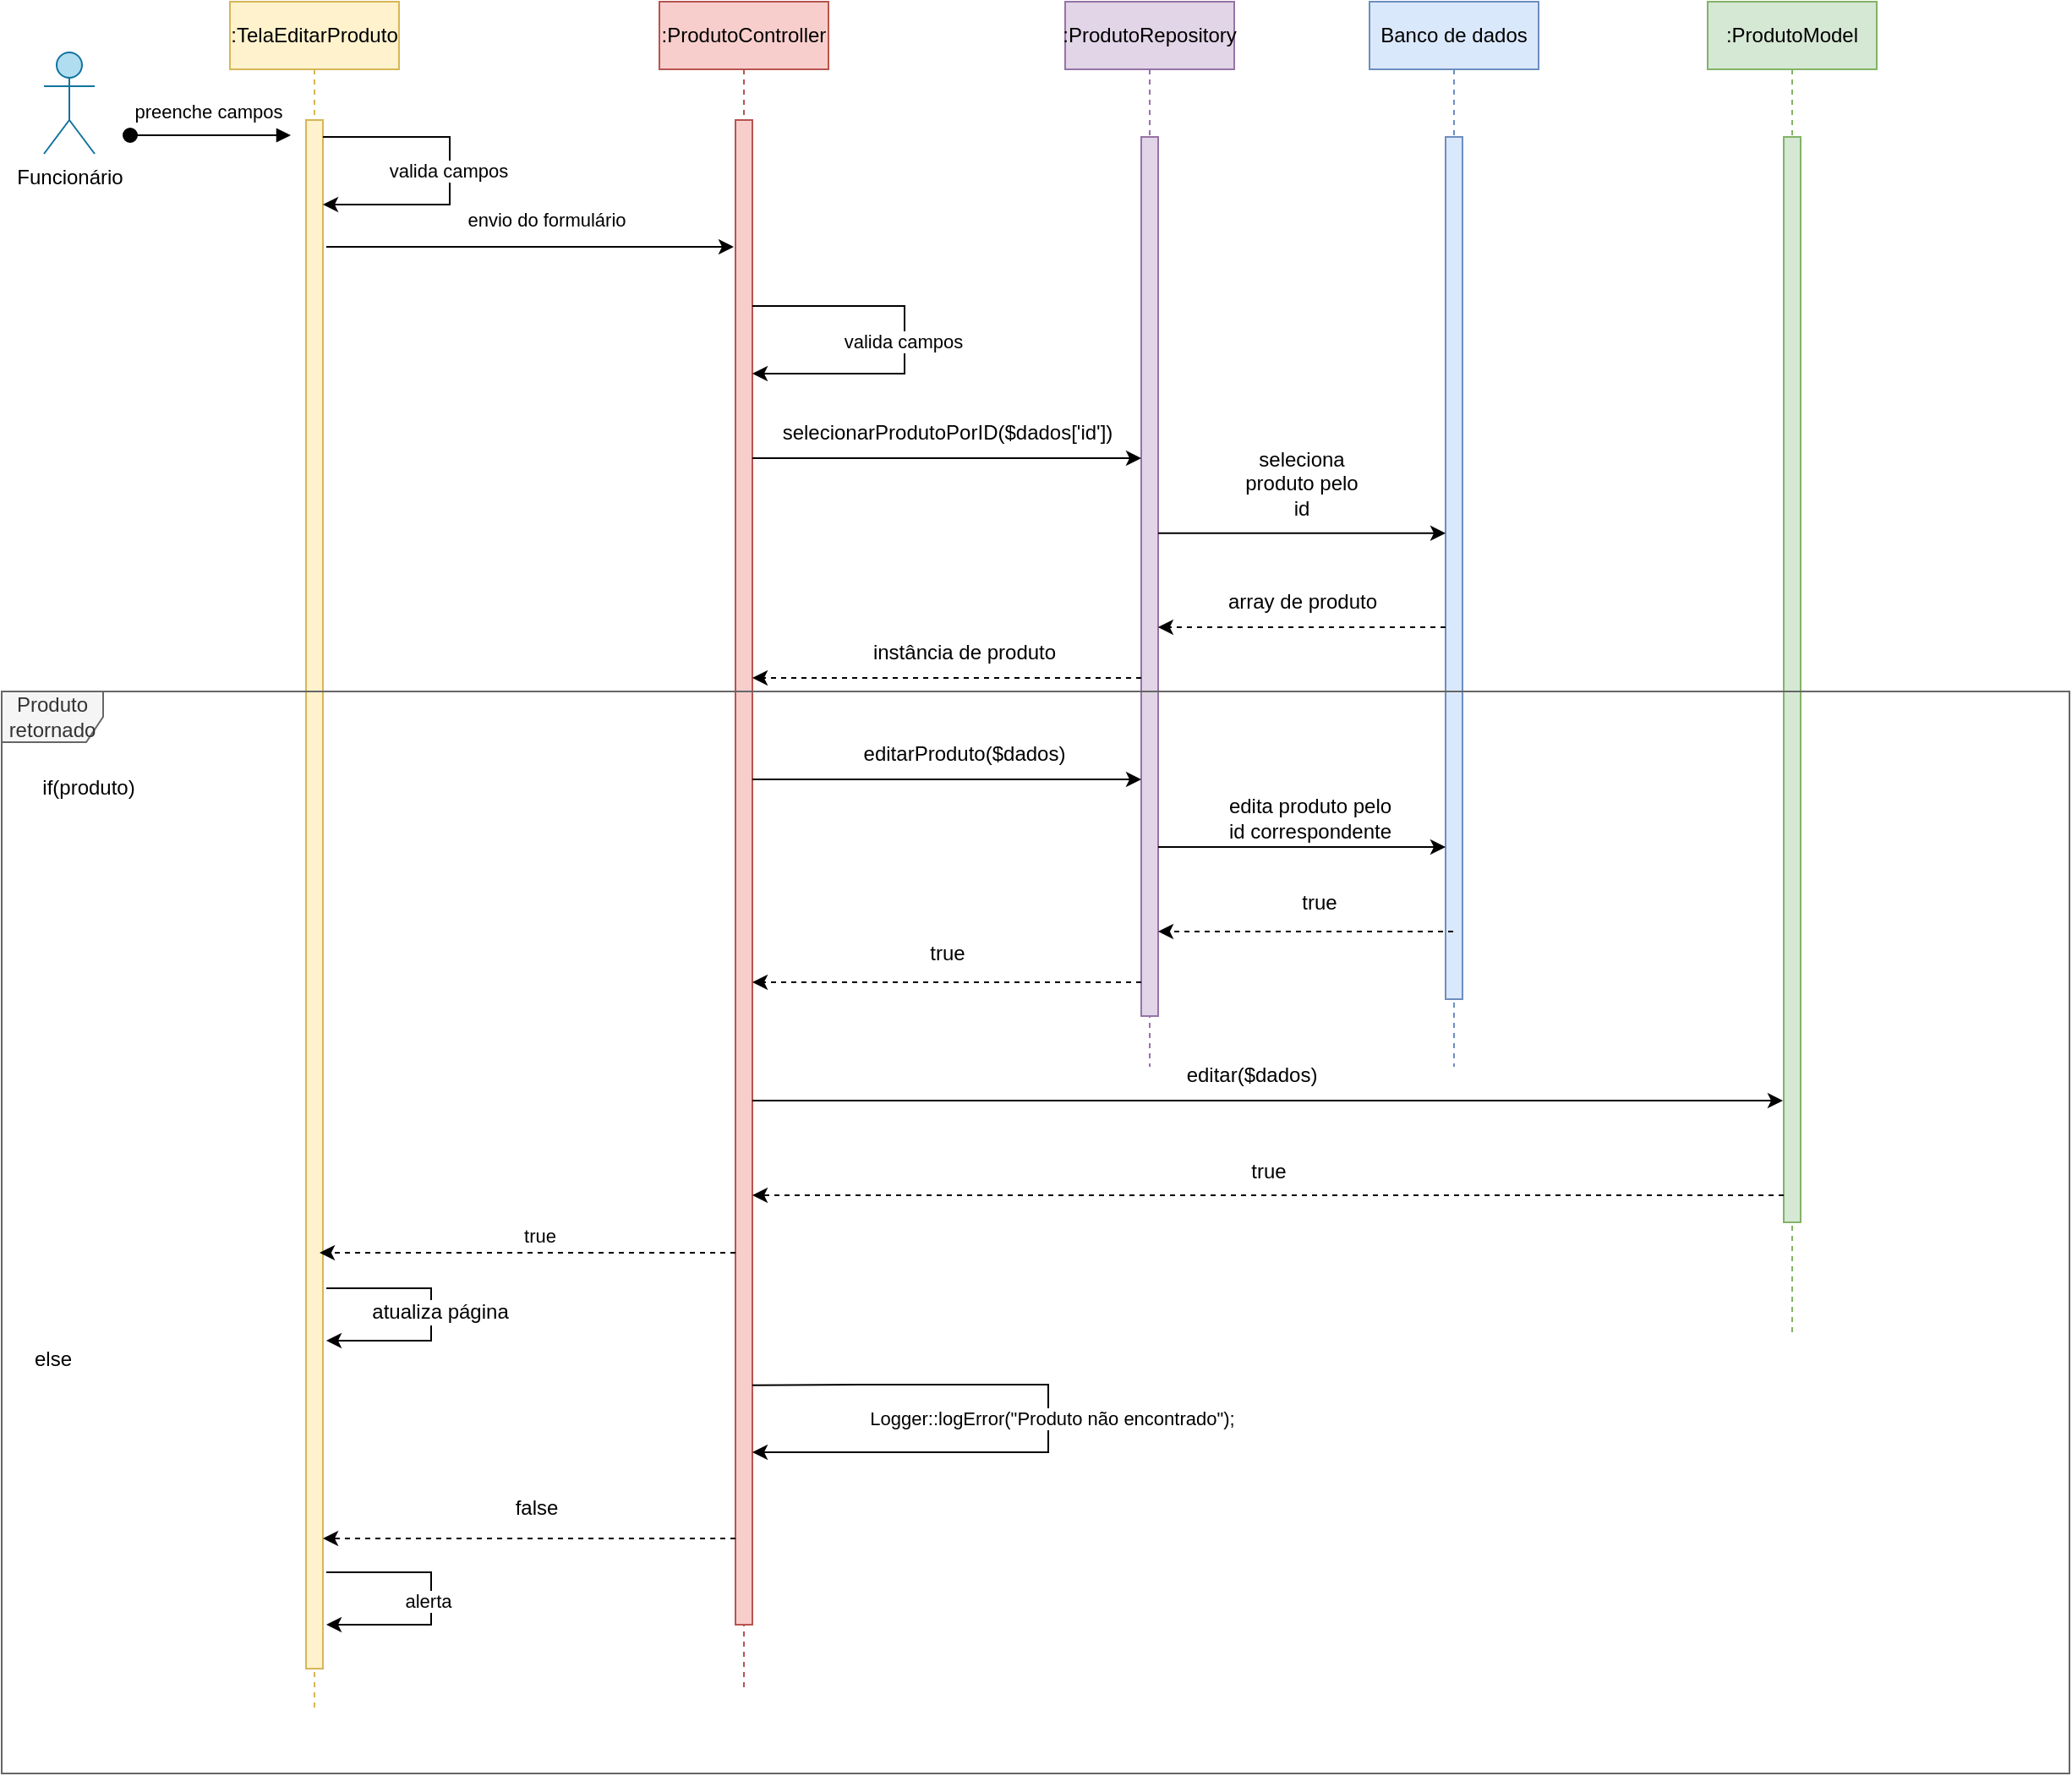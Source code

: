 <mxfile version="27.0.9">
  <diagram name="Page-1" id="2YBvvXClWsGukQMizWep">
    <mxGraphModel dx="2902" dy="1320" grid="0" gridSize="10" guides="1" tooltips="1" connect="1" arrows="1" fold="1" page="0" pageScale="1" pageWidth="850" pageHeight="1100" math="0" shadow="0">
      <root>
        <mxCell id="0" />
        <mxCell id="1" parent="0" />
        <mxCell id="aM9ryv3xv72pqoxQDRHE-1" value=":TelaEditarProduto" style="shape=umlLifeline;perimeter=lifelinePerimeter;whiteSpace=wrap;html=1;container=0;dropTarget=0;collapsible=0;recursiveResize=0;outlineConnect=0;portConstraint=eastwest;newEdgeStyle={&quot;edgeStyle&quot;:&quot;elbowEdgeStyle&quot;,&quot;elbow&quot;:&quot;vertical&quot;,&quot;curved&quot;:0,&quot;rounded&quot;:0};fillColor=#fff2cc;strokeColor=#d6b656;" parent="1" vertex="1">
          <mxGeometry x="116" y="40" width="100" height="1010" as="geometry" />
        </mxCell>
        <mxCell id="aM9ryv3xv72pqoxQDRHE-2" value="" style="html=1;points=[];perimeter=orthogonalPerimeter;outlineConnect=0;targetShapes=umlLifeline;portConstraint=eastwest;newEdgeStyle={&quot;edgeStyle&quot;:&quot;elbowEdgeStyle&quot;,&quot;elbow&quot;:&quot;vertical&quot;,&quot;curved&quot;:0,&quot;rounded&quot;:0};fillColor=#fff2cc;strokeColor=#d6b656;" parent="aM9ryv3xv72pqoxQDRHE-1" vertex="1">
          <mxGeometry x="45" y="70" width="10" height="916" as="geometry" />
        </mxCell>
        <mxCell id="DVDY-5uOP3O8Ss5EIEbu-23" value="" style="endArrow=classic;html=1;rounded=0;" parent="aM9ryv3xv72pqoxQDRHE-1" source="aM9ryv3xv72pqoxQDRHE-2" target="aM9ryv3xv72pqoxQDRHE-2" edge="1">
          <mxGeometry width="50" height="50" relative="1" as="geometry">
            <mxPoint x="220" y="250" as="sourcePoint" />
            <mxPoint x="60" y="120" as="targetPoint" />
            <Array as="points">
              <mxPoint x="130" y="80" />
              <mxPoint x="130" y="120" />
              <mxPoint x="90" y="120" />
            </Array>
          </mxGeometry>
        </mxCell>
        <mxCell id="DVDY-5uOP3O8Ss5EIEbu-24" value="valida campos" style="edgeLabel;html=1;align=center;verticalAlign=middle;resizable=0;points=[];" parent="DVDY-5uOP3O8Ss5EIEbu-23" vertex="1" connectable="0">
          <mxGeometry x="0.052" y="-1" relative="1" as="geometry">
            <mxPoint y="-5" as="offset" />
          </mxGeometry>
        </mxCell>
        <mxCell id="DVDY-5uOP3O8Ss5EIEbu-1" value=":ProdutoController" style="shape=umlLifeline;perimeter=lifelinePerimeter;whiteSpace=wrap;html=1;container=0;dropTarget=0;collapsible=0;recursiveResize=0;outlineConnect=0;portConstraint=eastwest;newEdgeStyle={&quot;edgeStyle&quot;:&quot;elbowEdgeStyle&quot;,&quot;elbow&quot;:&quot;vertical&quot;,&quot;curved&quot;:0,&quot;rounded&quot;:0};fillColor=#f8cecc;strokeColor=#b85450;" parent="1" vertex="1">
          <mxGeometry x="370" y="40" width="100" height="1000" as="geometry" />
        </mxCell>
        <mxCell id="DVDY-5uOP3O8Ss5EIEbu-2" value="" style="html=1;points=[];perimeter=orthogonalPerimeter;outlineConnect=0;targetShapes=umlLifeline;portConstraint=eastwest;newEdgeStyle={&quot;edgeStyle&quot;:&quot;elbowEdgeStyle&quot;,&quot;elbow&quot;:&quot;vertical&quot;,&quot;curved&quot;:0,&quot;rounded&quot;:0};fillColor=#f8cecc;strokeColor=#b85450;" parent="DVDY-5uOP3O8Ss5EIEbu-1" vertex="1">
          <mxGeometry x="45" y="70" width="10" height="890" as="geometry" />
        </mxCell>
        <mxCell id="DVDY-5uOP3O8Ss5EIEbu-36" value="" style="endArrow=classic;html=1;rounded=0;" parent="DVDY-5uOP3O8Ss5EIEbu-1" source="DVDY-5uOP3O8Ss5EIEbu-2" target="DVDY-5uOP3O8Ss5EIEbu-2" edge="1">
          <mxGeometry width="50" height="50" relative="1" as="geometry">
            <mxPoint x="60" y="180" as="sourcePoint" />
            <mxPoint x="60" y="220" as="targetPoint" />
            <Array as="points">
              <mxPoint x="145" y="180" />
              <mxPoint x="145" y="220" />
              <mxPoint x="105" y="220" />
            </Array>
          </mxGeometry>
        </mxCell>
        <mxCell id="DVDY-5uOP3O8Ss5EIEbu-37" value="valida campos" style="edgeLabel;html=1;align=center;verticalAlign=middle;resizable=0;points=[];" parent="DVDY-5uOP3O8Ss5EIEbu-36" vertex="1" connectable="0">
          <mxGeometry x="0.052" y="-1" relative="1" as="geometry">
            <mxPoint y="-5" as="offset" />
          </mxGeometry>
        </mxCell>
        <mxCell id="DVDY-5uOP3O8Ss5EIEbu-5" value=":ProdutoModel" style="shape=umlLifeline;perimeter=lifelinePerimeter;whiteSpace=wrap;html=1;container=0;dropTarget=0;collapsible=0;recursiveResize=0;outlineConnect=0;portConstraint=eastwest;newEdgeStyle={&quot;edgeStyle&quot;:&quot;elbowEdgeStyle&quot;,&quot;elbow&quot;:&quot;vertical&quot;,&quot;curved&quot;:0,&quot;rounded&quot;:0};fillColor=#d5e8d4;strokeColor=#82b366;" parent="1" vertex="1">
          <mxGeometry x="990" y="40" width="100" height="788" as="geometry" />
        </mxCell>
        <mxCell id="DVDY-5uOP3O8Ss5EIEbu-6" value="" style="html=1;points=[];perimeter=orthogonalPerimeter;outlineConnect=0;targetShapes=umlLifeline;portConstraint=eastwest;newEdgeStyle={&quot;edgeStyle&quot;:&quot;elbowEdgeStyle&quot;,&quot;elbow&quot;:&quot;vertical&quot;,&quot;curved&quot;:0,&quot;rounded&quot;:0};fillColor=#d5e8d4;strokeColor=#82b366;" parent="DVDY-5uOP3O8Ss5EIEbu-5" vertex="1">
          <mxGeometry x="45" y="80" width="10" height="642" as="geometry" />
        </mxCell>
        <mxCell id="DVDY-5uOP3O8Ss5EIEbu-11" value=":ProdutoRepository" style="shape=umlLifeline;perimeter=lifelinePerimeter;whiteSpace=wrap;html=1;container=0;dropTarget=0;collapsible=0;recursiveResize=0;outlineConnect=0;portConstraint=eastwest;newEdgeStyle={&quot;edgeStyle&quot;:&quot;elbowEdgeStyle&quot;,&quot;elbow&quot;:&quot;vertical&quot;,&quot;curved&quot;:0,&quot;rounded&quot;:0};fillColor=#e1d5e7;strokeColor=#9673a6;" parent="1" vertex="1">
          <mxGeometry x="610" y="40" width="100" height="630" as="geometry" />
        </mxCell>
        <mxCell id="DVDY-5uOP3O8Ss5EIEbu-12" value="" style="html=1;points=[];perimeter=orthogonalPerimeter;outlineConnect=0;targetShapes=umlLifeline;portConstraint=eastwest;newEdgeStyle={&quot;edgeStyle&quot;:&quot;elbowEdgeStyle&quot;,&quot;elbow&quot;:&quot;vertical&quot;,&quot;curved&quot;:0,&quot;rounded&quot;:0};fillColor=#e1d5e7;strokeColor=#9673a6;" parent="DVDY-5uOP3O8Ss5EIEbu-11" vertex="1">
          <mxGeometry x="45" y="80" width="10" height="520" as="geometry" />
        </mxCell>
        <mxCell id="DVDY-5uOP3O8Ss5EIEbu-13" value="Banco de dados" style="shape=umlLifeline;perimeter=lifelinePerimeter;whiteSpace=wrap;html=1;container=0;dropTarget=0;collapsible=0;recursiveResize=0;outlineConnect=0;portConstraint=eastwest;newEdgeStyle={&quot;edgeStyle&quot;:&quot;elbowEdgeStyle&quot;,&quot;elbow&quot;:&quot;vertical&quot;,&quot;curved&quot;:0,&quot;rounded&quot;:0};fillColor=#dae8fc;strokeColor=#6c8ebf;" parent="1" vertex="1">
          <mxGeometry x="790" y="40" width="100" height="630" as="geometry" />
        </mxCell>
        <mxCell id="DVDY-5uOP3O8Ss5EIEbu-14" value="" style="html=1;points=[];perimeter=orthogonalPerimeter;outlineConnect=0;targetShapes=umlLifeline;portConstraint=eastwest;newEdgeStyle={&quot;edgeStyle&quot;:&quot;elbowEdgeStyle&quot;,&quot;elbow&quot;:&quot;vertical&quot;,&quot;curved&quot;:0,&quot;rounded&quot;:0};fillColor=#dae8fc;strokeColor=#6c8ebf;" parent="DVDY-5uOP3O8Ss5EIEbu-13" vertex="1">
          <mxGeometry x="45" y="80" width="10" height="510" as="geometry" />
        </mxCell>
        <mxCell id="DVDY-5uOP3O8Ss5EIEbu-15" value="Funcionário" style="shape=umlActor;verticalLabelPosition=bottom;verticalAlign=top;html=1;outlineConnect=0;fillColor=#b1ddf0;strokeColor=#10739e;" parent="1" vertex="1">
          <mxGeometry x="6" y="70" width="30" height="60" as="geometry" />
        </mxCell>
        <mxCell id="DVDY-5uOP3O8Ss5EIEbu-40" value="" style="endArrow=classic;html=1;rounded=0;" parent="1" edge="1">
          <mxGeometry width="50" height="50" relative="1" as="geometry">
            <mxPoint x="173" y="185" as="sourcePoint" />
            <mxPoint x="414" y="185" as="targetPoint" />
          </mxGeometry>
        </mxCell>
        <mxCell id="DVDY-5uOP3O8Ss5EIEbu-41" value="envio do formulário" style="edgeLabel;html=1;align=center;verticalAlign=middle;resizable=0;points=[];" parent="DVDY-5uOP3O8Ss5EIEbu-40" vertex="1" connectable="0">
          <mxGeometry x="0.108" y="2" relative="1" as="geometry">
            <mxPoint x="-4" y="-14" as="offset" />
          </mxGeometry>
        </mxCell>
        <mxCell id="DVDY-5uOP3O8Ss5EIEbu-43" value="" style="endArrow=classic;html=1;rounded=0;" parent="1" edge="1">
          <mxGeometry width="50" height="50" relative="1" as="geometry">
            <mxPoint x="425" y="310" as="sourcePoint" />
            <mxPoint x="655" y="310" as="targetPoint" />
          </mxGeometry>
        </mxCell>
        <mxCell id="DVDY-5uOP3O8Ss5EIEbu-44" value="selecionarProdutoPorID($dados[&#39;id&#39;])" style="text;html=1;align=center;verticalAlign=middle;resizable=0;points=[];autosize=1;strokeColor=none;fillColor=none;" parent="1" vertex="1">
          <mxGeometry x="430" y="280" width="220" height="30" as="geometry" />
        </mxCell>
        <mxCell id="DVDY-5uOP3O8Ss5EIEbu-46" value="" style="endArrow=classic;html=1;rounded=0;" parent="1" source="DVDY-5uOP3O8Ss5EIEbu-12" target="DVDY-5uOP3O8Ss5EIEbu-14" edge="1">
          <mxGeometry width="50" height="50" relative="1" as="geometry">
            <mxPoint x="670" y="354" as="sourcePoint" />
            <mxPoint x="830" y="354" as="targetPoint" />
            <Array as="points">
              <mxPoint x="760.63" y="354.38" />
            </Array>
          </mxGeometry>
        </mxCell>
        <mxCell id="DVDY-5uOP3O8Ss5EIEbu-50" value="seleciona produto pelo id" style="text;html=1;align=center;verticalAlign=middle;whiteSpace=wrap;rounded=0;" parent="1" vertex="1">
          <mxGeometry x="710" y="310" width="80" height="30" as="geometry" />
        </mxCell>
        <mxCell id="DVDY-5uOP3O8Ss5EIEbu-51" value="" style="endArrow=classic;html=1;rounded=0;dashed=1;" parent="1" source="DVDY-5uOP3O8Ss5EIEbu-14" edge="1">
          <mxGeometry width="50" height="50" relative="1" as="geometry">
            <mxPoint x="830" y="410" as="sourcePoint" />
            <mxPoint x="664.914" y="410" as="targetPoint" />
          </mxGeometry>
        </mxCell>
        <mxCell id="DVDY-5uOP3O8Ss5EIEbu-52" value="array de produto" style="text;html=1;align=center;verticalAlign=middle;resizable=0;points=[];autosize=1;strokeColor=none;fillColor=none;" parent="1" vertex="1">
          <mxGeometry x="695" y="380" width="110" height="30" as="geometry" />
        </mxCell>
        <mxCell id="DVDY-5uOP3O8Ss5EIEbu-53" value="Produto retornado" style="shape=umlFrame;whiteSpace=wrap;html=1;pointerEvents=0;fillColor=#f5f5f5;fontColor=#333333;strokeColor=#666666;" parent="1" vertex="1">
          <mxGeometry x="-19" y="448" width="1223" height="640" as="geometry" />
        </mxCell>
        <mxCell id="DVDY-5uOP3O8Ss5EIEbu-54" value="if(produto)" style="text;html=1;align=center;verticalAlign=middle;resizable=0;points=[];autosize=1;strokeColor=none;fillColor=none;" parent="1" vertex="1">
          <mxGeometry x="-8" y="490" width="80" height="30" as="geometry" />
        </mxCell>
        <mxCell id="DVDY-5uOP3O8Ss5EIEbu-58" value="" style="endArrow=classic;html=1;rounded=0;" parent="1" edge="1">
          <mxGeometry width="50" height="50" relative="1" as="geometry">
            <mxPoint x="425" y="500.0" as="sourcePoint" />
            <mxPoint x="655.0" y="500.0" as="targetPoint" />
          </mxGeometry>
        </mxCell>
        <mxCell id="DVDY-5uOP3O8Ss5EIEbu-59" value="editarProduto($dados)" style="text;html=1;align=center;verticalAlign=middle;resizable=0;points=[];autosize=1;strokeColor=none;fillColor=none;" parent="1" vertex="1">
          <mxGeometry x="480" y="470" width="140" height="30" as="geometry" />
        </mxCell>
        <mxCell id="DVDY-5uOP3O8Ss5EIEbu-60" value="" style="endArrow=classic;html=1;rounded=0;dashed=1;" parent="1" edge="1">
          <mxGeometry width="50" height="50" relative="1" as="geometry">
            <mxPoint x="655.0" y="440" as="sourcePoint" />
            <mxPoint x="425" y="440" as="targetPoint" />
          </mxGeometry>
        </mxCell>
        <mxCell id="DVDY-5uOP3O8Ss5EIEbu-61" value="instância de produto" style="text;html=1;align=center;verticalAlign=middle;resizable=0;points=[];autosize=1;strokeColor=none;fillColor=none;" parent="1" vertex="1">
          <mxGeometry x="485" y="410" width="130" height="30" as="geometry" />
        </mxCell>
        <mxCell id="DVDY-5uOP3O8Ss5EIEbu-63" value="" style="endArrow=classic;html=1;rounded=0;" parent="1" source="DVDY-5uOP3O8Ss5EIEbu-12" target="DVDY-5uOP3O8Ss5EIEbu-14" edge="1">
          <mxGeometry width="50" height="50" relative="1" as="geometry">
            <mxPoint x="490" y="470" as="sourcePoint" />
            <mxPoint x="830" y="540" as="targetPoint" />
            <Array as="points">
              <mxPoint x="760" y="540" />
            </Array>
          </mxGeometry>
        </mxCell>
        <mxCell id="DVDY-5uOP3O8Ss5EIEbu-65" value="edita produto pelo id correspondente" style="text;html=1;align=center;verticalAlign=middle;whiteSpace=wrap;rounded=0;" parent="1" vertex="1">
          <mxGeometry x="700" y="508" width="110" height="30" as="geometry" />
        </mxCell>
        <mxCell id="DVDY-5uOP3O8Ss5EIEbu-69" value="" style="endArrow=classic;html=1;rounded=0;dashed=1;" parent="1" source="DVDY-5uOP3O8Ss5EIEbu-13" target="DVDY-5uOP3O8Ss5EIEbu-12" edge="1">
          <mxGeometry width="50" height="50" relative="1" as="geometry">
            <mxPoint x="650" y="490" as="sourcePoint" />
            <mxPoint x="680" y="590" as="targetPoint" />
            <Array as="points">
              <mxPoint x="740" y="590" />
            </Array>
          </mxGeometry>
        </mxCell>
        <mxCell id="DVDY-5uOP3O8Ss5EIEbu-71" value="true" style="text;html=1;align=center;verticalAlign=middle;resizable=0;points=[];autosize=1;strokeColor=none;fillColor=none;" parent="1" vertex="1">
          <mxGeometry x="740" y="558" width="40" height="30" as="geometry" />
        </mxCell>
        <mxCell id="DVDY-5uOP3O8Ss5EIEbu-73" value="" style="endArrow=classic;html=1;rounded=0;dashed=1;" parent="1" source="DVDY-5uOP3O8Ss5EIEbu-12" target="DVDY-5uOP3O8Ss5EIEbu-2" edge="1">
          <mxGeometry width="50" height="50" relative="1" as="geometry">
            <mxPoint x="640" y="620" as="sourcePoint" />
            <mxPoint x="430" y="620" as="targetPoint" />
            <Array as="points">
              <mxPoint x="550" y="620" />
            </Array>
          </mxGeometry>
        </mxCell>
        <mxCell id="DVDY-5uOP3O8Ss5EIEbu-74" value="true" style="text;html=1;align=center;verticalAlign=middle;resizable=0;points=[];autosize=1;strokeColor=none;fillColor=none;" parent="1" vertex="1">
          <mxGeometry x="520" y="588" width="40" height="30" as="geometry" />
        </mxCell>
        <mxCell id="DVDY-5uOP3O8Ss5EIEbu-75" value="" style="endArrow=classic;html=1;rounded=0;" parent="1" source="DVDY-5uOP3O8Ss5EIEbu-2" edge="1">
          <mxGeometry width="50" height="50" relative="1" as="geometry">
            <mxPoint x="440" y="690" as="sourcePoint" />
            <mxPoint x="1034.5" y="690" as="targetPoint" />
          </mxGeometry>
        </mxCell>
        <mxCell id="DVDY-5uOP3O8Ss5EIEbu-76" value="editar($dados)" style="text;html=1;align=center;verticalAlign=middle;resizable=0;points=[];autosize=1;strokeColor=none;fillColor=none;" parent="1" vertex="1">
          <mxGeometry x="670" y="660" width="100" height="30" as="geometry" />
        </mxCell>
        <mxCell id="DVDY-5uOP3O8Ss5EIEbu-78" value="" style="endArrow=classic;html=1;rounded=0;dashed=1;" parent="1" edge="1" source="DVDY-5uOP3O8Ss5EIEbu-2">
          <mxGeometry width="50" height="50" relative="1" as="geometry">
            <mxPoint x="265" y="780" as="sourcePoint" />
            <mxPoint x="169" y="780" as="targetPoint" />
          </mxGeometry>
        </mxCell>
        <mxCell id="DVDY-5uOP3O8Ss5EIEbu-79" value="true" style="edgeLabel;html=1;align=center;verticalAlign=middle;resizable=0;points=[];" parent="DVDY-5uOP3O8Ss5EIEbu-78" vertex="1" connectable="0">
          <mxGeometry x="-0.062" y="2" relative="1" as="geometry">
            <mxPoint x="-1" y="-12" as="offset" />
          </mxGeometry>
        </mxCell>
        <mxCell id="DVDY-5uOP3O8Ss5EIEbu-80" value="else" style="text;html=1;align=center;verticalAlign=middle;resizable=0;points=[];autosize=1;strokeColor=none;fillColor=none;" parent="1" vertex="1">
          <mxGeometry x="-14" y="828" width="50" height="30" as="geometry" />
        </mxCell>
        <mxCell id="DVDY-5uOP3O8Ss5EIEbu-81" value="" style="endArrow=classic;html=1;rounded=0;exitX=1;exitY=0.742;exitDx=0;exitDy=0;exitPerimeter=0;" parent="1" edge="1">
          <mxGeometry width="50" height="50" relative="1" as="geometry">
            <mxPoint x="425" y="858.38" as="sourcePoint" />
            <mxPoint x="425" y="898" as="targetPoint" />
            <Array as="points">
              <mxPoint x="490" y="858" />
              <mxPoint x="600" y="858" />
              <mxPoint x="600" y="898" />
              <mxPoint x="490" y="898" />
              <mxPoint x="460" y="898" />
            </Array>
          </mxGeometry>
        </mxCell>
        <mxCell id="DVDY-5uOP3O8Ss5EIEbu-82" value="Logger::logError(&quot;Produto não encontrado&quot;);" style="edgeLabel;html=1;align=center;verticalAlign=middle;resizable=0;points=[];" parent="DVDY-5uOP3O8Ss5EIEbu-81" vertex="1" connectable="0">
          <mxGeometry x="0.003" y="2" relative="1" as="geometry">
            <mxPoint y="-1" as="offset" />
          </mxGeometry>
        </mxCell>
        <mxCell id="DVDY-5uOP3O8Ss5EIEbu-85" value="" style="endArrow=classic;html=1;rounded=0;dashed=1;" parent="1" edge="1">
          <mxGeometry width="50" height="50" relative="1" as="geometry">
            <mxPoint x="415" y="949" as="sourcePoint" />
            <mxPoint x="171" y="949" as="targetPoint" />
          </mxGeometry>
        </mxCell>
        <mxCell id="DVDY-5uOP3O8Ss5EIEbu-86" value="false" style="text;html=1;align=center;verticalAlign=middle;resizable=0;points=[];autosize=1;strokeColor=none;fillColor=none;" parent="1" vertex="1">
          <mxGeometry x="275" y="918" width="43" height="26" as="geometry" />
        </mxCell>
        <mxCell id="CMd7mpboS4Zook93vOVp-1" value="" style="endArrow=classic;html=1;rounded=0;dashed=1;" edge="1" parent="1" source="DVDY-5uOP3O8Ss5EIEbu-6">
          <mxGeometry width="50" height="50" relative="1" as="geometry">
            <mxPoint x="655" y="746" as="sourcePoint" />
            <mxPoint x="425" y="746" as="targetPoint" />
            <Array as="points">
              <mxPoint x="550" y="746" />
            </Array>
          </mxGeometry>
        </mxCell>
        <mxCell id="CMd7mpboS4Zook93vOVp-2" value="true" style="text;html=1;align=center;verticalAlign=middle;resizable=0;points=[];autosize=1;strokeColor=none;fillColor=none;" vertex="1" parent="1">
          <mxGeometry x="710" y="717" width="40" height="30" as="geometry" />
        </mxCell>
        <mxCell id="aM9ryv3xv72pqoxQDRHE-3" value="preenche campos" style="html=1;verticalAlign=bottom;startArrow=oval;endArrow=block;startSize=8;edgeStyle=elbowEdgeStyle;elbow=vertical;curved=0;rounded=0;" parent="1" edge="1">
          <mxGeometry x="-0.034" y="5" relative="1" as="geometry">
            <mxPoint x="57" y="119" as="sourcePoint" />
            <mxPoint as="offset" />
            <mxPoint x="152" y="119.348" as="targetPoint" />
          </mxGeometry>
        </mxCell>
        <mxCell id="CMd7mpboS4Zook93vOVp-4" value="" style="endArrow=classic;html=1;rounded=0;" edge="1" parent="1">
          <mxGeometry width="50" height="50" relative="1" as="geometry">
            <mxPoint x="173" y="801" as="sourcePoint" />
            <mxPoint x="173" y="832" as="targetPoint" />
            <Array as="points">
              <mxPoint x="235" y="801" />
              <mxPoint x="235" y="832" />
              <mxPoint x="225" y="832" />
              <mxPoint x="210" y="832" />
            </Array>
          </mxGeometry>
        </mxCell>
        <mxCell id="CMd7mpboS4Zook93vOVp-5" value="atualiza página" style="text;html=1;align=center;verticalAlign=middle;resizable=0;points=[];autosize=1;strokeColor=none;fillColor=none;shadow=0;labelBackgroundColor=default;" vertex="1" parent="1">
          <mxGeometry x="190" y="802" width="99" height="26" as="geometry" />
        </mxCell>
        <mxCell id="CMd7mpboS4Zook93vOVp-7" value="" style="endArrow=classic;html=1;rounded=0;" edge="1" parent="1">
          <mxGeometry width="50" height="50" relative="1" as="geometry">
            <mxPoint x="173" y="969" as="sourcePoint" />
            <mxPoint x="173" y="1000" as="targetPoint" />
            <Array as="points">
              <mxPoint x="235" y="969" />
              <mxPoint x="235" y="1000" />
              <mxPoint x="225" y="1000" />
              <mxPoint x="210" y="1000" />
            </Array>
          </mxGeometry>
        </mxCell>
        <mxCell id="CMd7mpboS4Zook93vOVp-8" value="alerta" style="edgeLabel;html=1;align=center;verticalAlign=middle;resizable=0;points=[];" vertex="1" connectable="0" parent="CMd7mpboS4Zook93vOVp-7">
          <mxGeometry x="-0.047" y="2" relative="1" as="geometry">
            <mxPoint x="-4" y="5" as="offset" />
          </mxGeometry>
        </mxCell>
      </root>
    </mxGraphModel>
  </diagram>
</mxfile>
